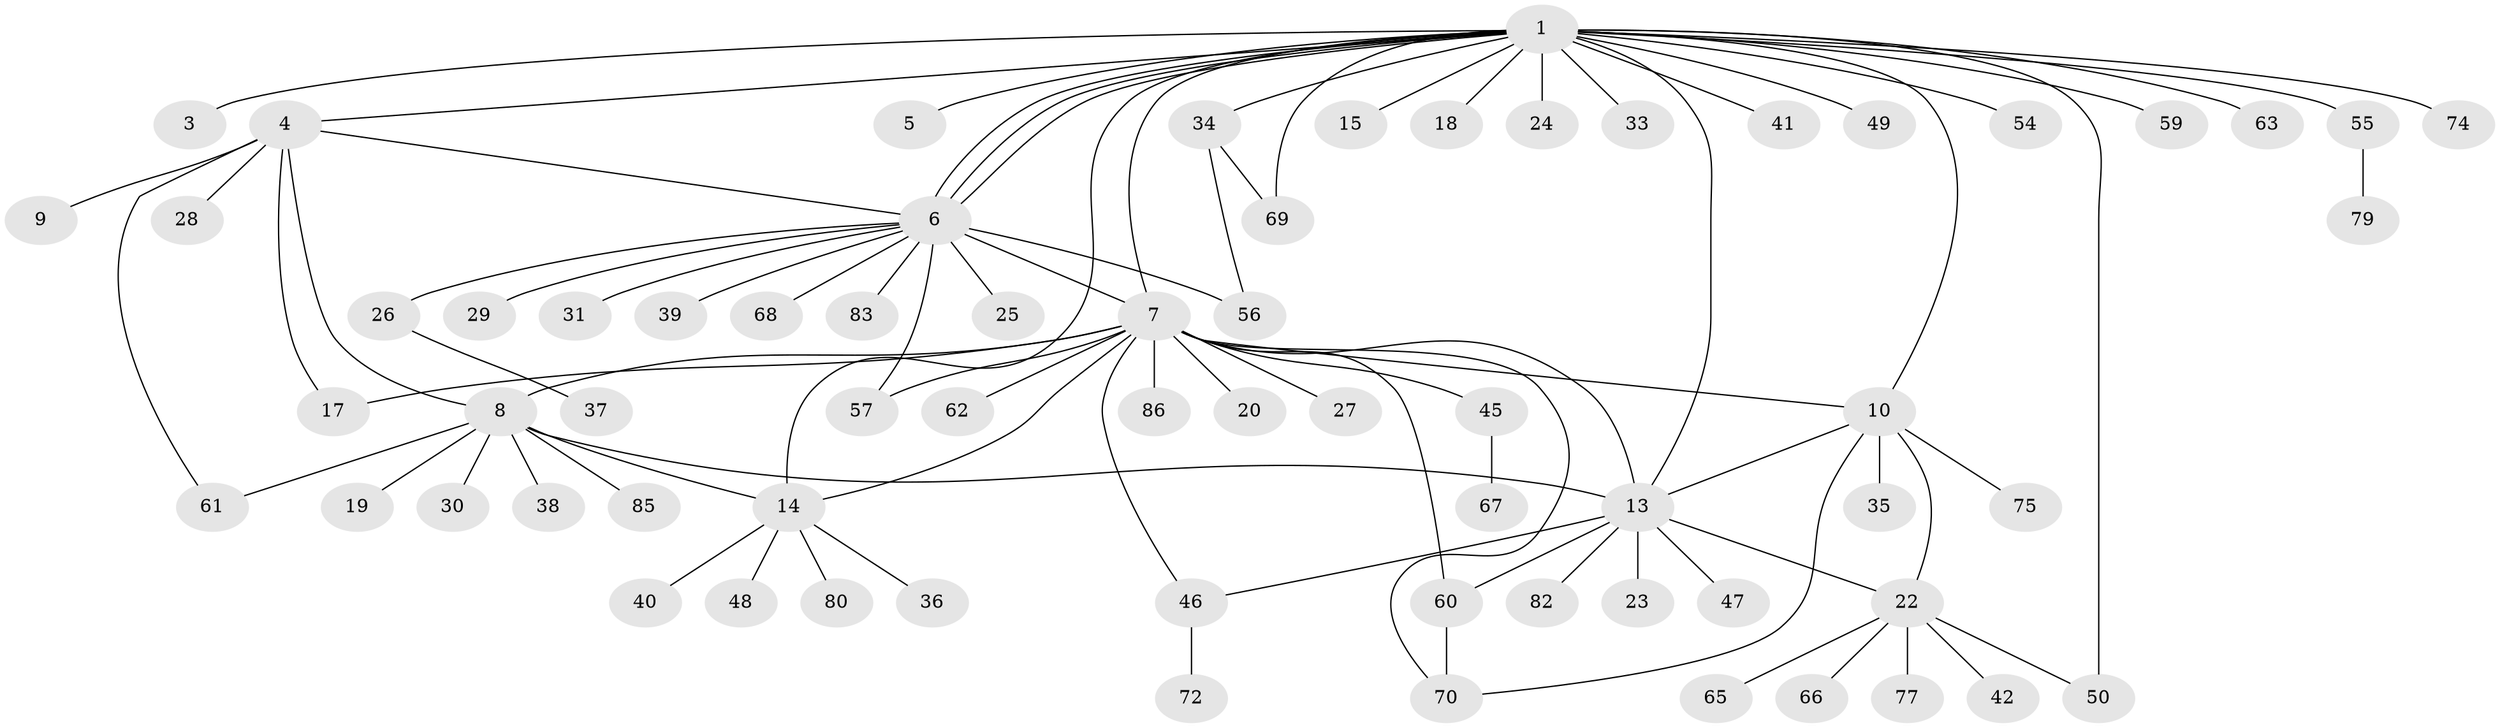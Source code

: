 // Generated by graph-tools (version 1.1) at 2025/23/03/03/25 07:23:49]
// undirected, 67 vertices, 88 edges
graph export_dot {
graph [start="1"]
  node [color=gray90,style=filled];
  1 [super="+2"];
  3 [super="+43"];
  4 [super="+53"];
  5;
  6 [super="+11"];
  7 [super="+16"];
  8 [super="+12"];
  9 [super="+73"];
  10 [super="+84"];
  13 [super="+76"];
  14 [super="+21"];
  15;
  17;
  18;
  19;
  20;
  22 [super="+32"];
  23;
  24;
  25;
  26;
  27;
  28;
  29;
  30;
  31;
  33;
  34 [super="+64"];
  35;
  36;
  37;
  38;
  39 [super="+44"];
  40;
  41;
  42;
  45 [super="+52"];
  46 [super="+51"];
  47;
  48;
  49;
  50;
  54;
  55;
  56;
  57 [super="+58"];
  59 [super="+71"];
  60 [super="+81"];
  61;
  62;
  63;
  65;
  66;
  67;
  68;
  69;
  70;
  72 [super="+78"];
  74;
  75;
  77;
  79;
  80;
  82;
  83;
  85;
  86;
  1 -- 3;
  1 -- 5;
  1 -- 6;
  1 -- 6;
  1 -- 6;
  1 -- 7;
  1 -- 10;
  1 -- 13;
  1 -- 15;
  1 -- 18;
  1 -- 24;
  1 -- 41;
  1 -- 50;
  1 -- 54;
  1 -- 55 [weight=2];
  1 -- 59;
  1 -- 63;
  1 -- 69;
  1 -- 74;
  1 -- 33;
  1 -- 34;
  1 -- 4;
  1 -- 49;
  1 -- 14;
  4 -- 8;
  4 -- 9;
  4 -- 17;
  4 -- 28;
  4 -- 61;
  4 -- 6;
  6 -- 7 [weight=2];
  6 -- 25;
  6 -- 26;
  6 -- 29;
  6 -- 31;
  6 -- 39;
  6 -- 57;
  6 -- 68;
  6 -- 56;
  6 -- 83;
  7 -- 10;
  7 -- 13;
  7 -- 14;
  7 -- 17;
  7 -- 20;
  7 -- 27;
  7 -- 45;
  7 -- 46;
  7 -- 60;
  7 -- 62;
  7 -- 70;
  7 -- 86;
  7 -- 57;
  7 -- 8;
  8 -- 13;
  8 -- 19;
  8 -- 30;
  8 -- 38;
  8 -- 61;
  8 -- 85;
  8 -- 14;
  10 -- 13;
  10 -- 22;
  10 -- 35;
  10 -- 70;
  10 -- 75;
  13 -- 22;
  13 -- 23;
  13 -- 46;
  13 -- 47;
  13 -- 60;
  13 -- 82;
  14 -- 40;
  14 -- 48;
  14 -- 80;
  14 -- 36;
  22 -- 42;
  22 -- 50;
  22 -- 66;
  22 -- 77;
  22 -- 65;
  26 -- 37;
  34 -- 56;
  34 -- 69;
  45 -- 67;
  46 -- 72;
  55 -- 79;
  60 -- 70;
}
